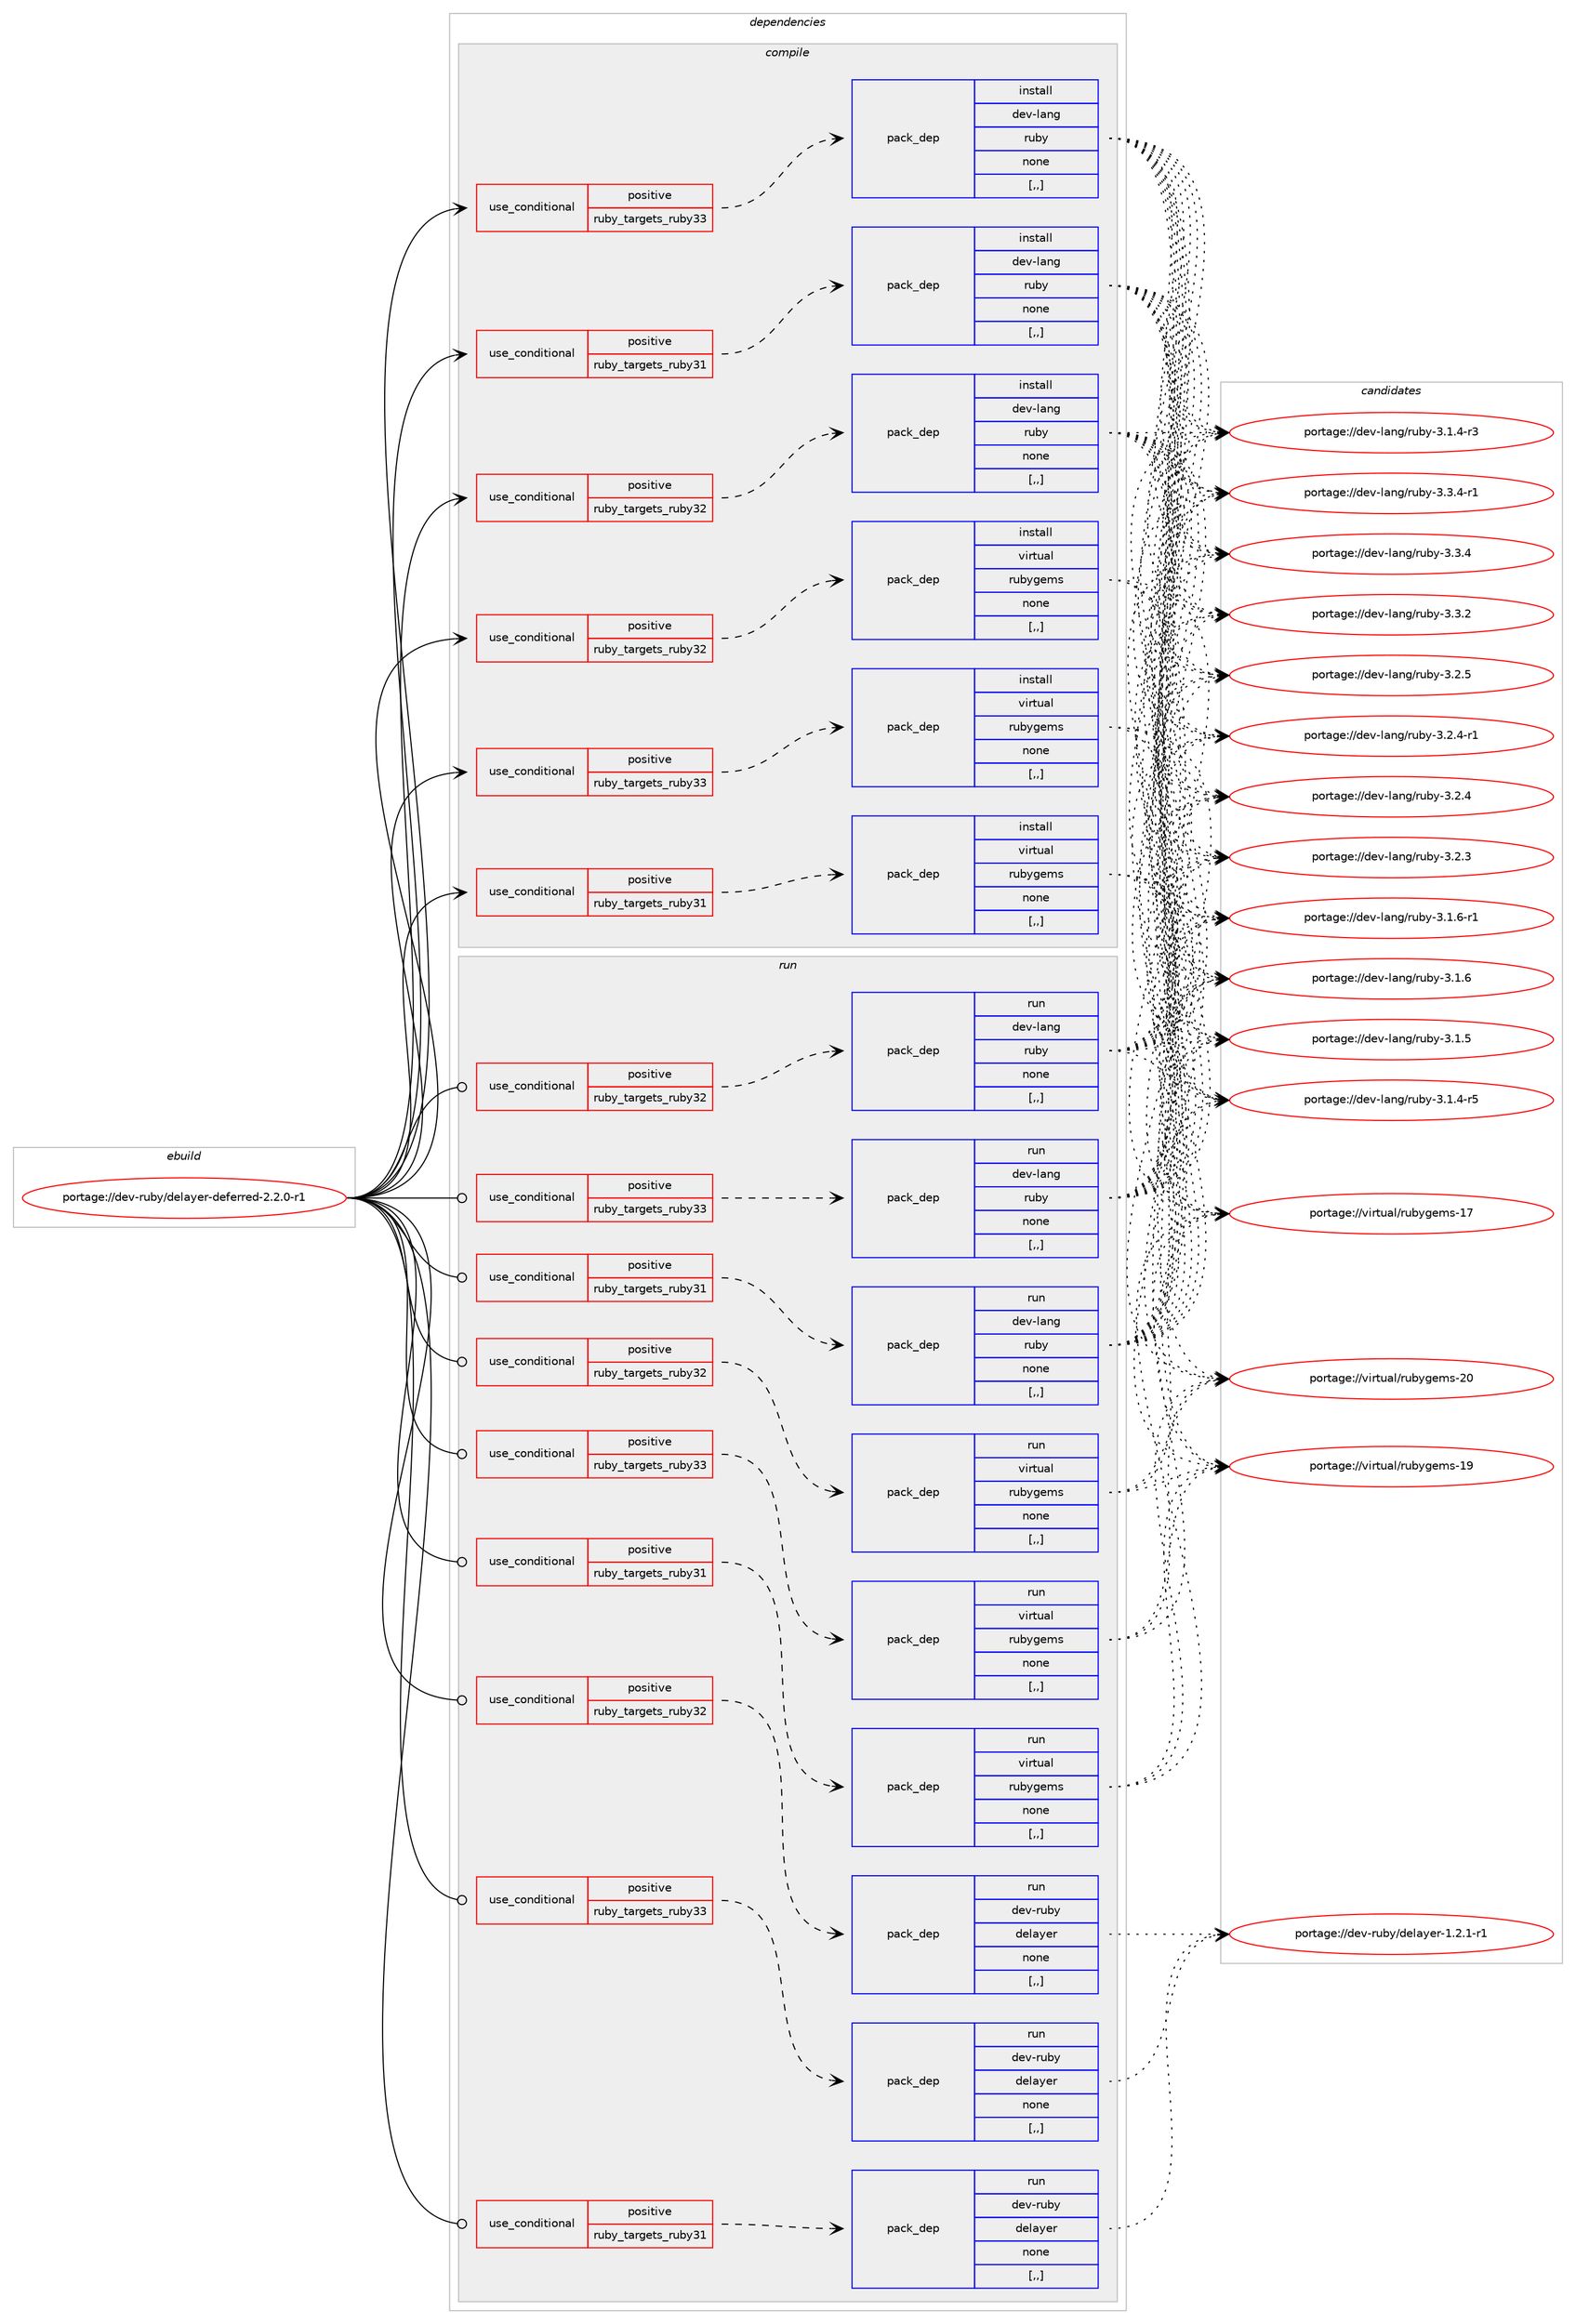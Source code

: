 digraph prolog {

# *************
# Graph options
# *************

newrank=true;
concentrate=true;
compound=true;
graph [rankdir=LR,fontname=Helvetica,fontsize=10,ranksep=1.5];#, ranksep=2.5, nodesep=0.2];
edge  [arrowhead=vee];
node  [fontname=Helvetica,fontsize=10];

# **********
# The ebuild
# **********

subgraph cluster_leftcol {
color=gray;
label=<<i>ebuild</i>>;
id [label="portage://dev-ruby/delayer-deferred-2.2.0-r1", color=red, width=4, href="../dev-ruby/delayer-deferred-2.2.0-r1.svg"];
}

# ****************
# The dependencies
# ****************

subgraph cluster_midcol {
color=gray;
label=<<i>dependencies</i>>;
subgraph cluster_compile {
fillcolor="#eeeeee";
style=filled;
label=<<i>compile</i>>;
subgraph cond46580 {
dependency181281 [label=<<TABLE BORDER="0" CELLBORDER="1" CELLSPACING="0" CELLPADDING="4"><TR><TD ROWSPAN="3" CELLPADDING="10">use_conditional</TD></TR><TR><TD>positive</TD></TR><TR><TD>ruby_targets_ruby31</TD></TR></TABLE>>, shape=none, color=red];
subgraph pack133403 {
dependency181282 [label=<<TABLE BORDER="0" CELLBORDER="1" CELLSPACING="0" CELLPADDING="4" WIDTH="220"><TR><TD ROWSPAN="6" CELLPADDING="30">pack_dep</TD></TR><TR><TD WIDTH="110">install</TD></TR><TR><TD>dev-lang</TD></TR><TR><TD>ruby</TD></TR><TR><TD>none</TD></TR><TR><TD>[,,]</TD></TR></TABLE>>, shape=none, color=blue];
}
dependency181281:e -> dependency181282:w [weight=20,style="dashed",arrowhead="vee"];
}
id:e -> dependency181281:w [weight=20,style="solid",arrowhead="vee"];
subgraph cond46581 {
dependency181283 [label=<<TABLE BORDER="0" CELLBORDER="1" CELLSPACING="0" CELLPADDING="4"><TR><TD ROWSPAN="3" CELLPADDING="10">use_conditional</TD></TR><TR><TD>positive</TD></TR><TR><TD>ruby_targets_ruby31</TD></TR></TABLE>>, shape=none, color=red];
subgraph pack133404 {
dependency181284 [label=<<TABLE BORDER="0" CELLBORDER="1" CELLSPACING="0" CELLPADDING="4" WIDTH="220"><TR><TD ROWSPAN="6" CELLPADDING="30">pack_dep</TD></TR><TR><TD WIDTH="110">install</TD></TR><TR><TD>virtual</TD></TR><TR><TD>rubygems</TD></TR><TR><TD>none</TD></TR><TR><TD>[,,]</TD></TR></TABLE>>, shape=none, color=blue];
}
dependency181283:e -> dependency181284:w [weight=20,style="dashed",arrowhead="vee"];
}
id:e -> dependency181283:w [weight=20,style="solid",arrowhead="vee"];
subgraph cond46582 {
dependency181285 [label=<<TABLE BORDER="0" CELLBORDER="1" CELLSPACING="0" CELLPADDING="4"><TR><TD ROWSPAN="3" CELLPADDING="10">use_conditional</TD></TR><TR><TD>positive</TD></TR><TR><TD>ruby_targets_ruby32</TD></TR></TABLE>>, shape=none, color=red];
subgraph pack133405 {
dependency181286 [label=<<TABLE BORDER="0" CELLBORDER="1" CELLSPACING="0" CELLPADDING="4" WIDTH="220"><TR><TD ROWSPAN="6" CELLPADDING="30">pack_dep</TD></TR><TR><TD WIDTH="110">install</TD></TR><TR><TD>dev-lang</TD></TR><TR><TD>ruby</TD></TR><TR><TD>none</TD></TR><TR><TD>[,,]</TD></TR></TABLE>>, shape=none, color=blue];
}
dependency181285:e -> dependency181286:w [weight=20,style="dashed",arrowhead="vee"];
}
id:e -> dependency181285:w [weight=20,style="solid",arrowhead="vee"];
subgraph cond46583 {
dependency181287 [label=<<TABLE BORDER="0" CELLBORDER="1" CELLSPACING="0" CELLPADDING="4"><TR><TD ROWSPAN="3" CELLPADDING="10">use_conditional</TD></TR><TR><TD>positive</TD></TR><TR><TD>ruby_targets_ruby32</TD></TR></TABLE>>, shape=none, color=red];
subgraph pack133406 {
dependency181288 [label=<<TABLE BORDER="0" CELLBORDER="1" CELLSPACING="0" CELLPADDING="4" WIDTH="220"><TR><TD ROWSPAN="6" CELLPADDING="30">pack_dep</TD></TR><TR><TD WIDTH="110">install</TD></TR><TR><TD>virtual</TD></TR><TR><TD>rubygems</TD></TR><TR><TD>none</TD></TR><TR><TD>[,,]</TD></TR></TABLE>>, shape=none, color=blue];
}
dependency181287:e -> dependency181288:w [weight=20,style="dashed",arrowhead="vee"];
}
id:e -> dependency181287:w [weight=20,style="solid",arrowhead="vee"];
subgraph cond46584 {
dependency181289 [label=<<TABLE BORDER="0" CELLBORDER="1" CELLSPACING="0" CELLPADDING="4"><TR><TD ROWSPAN="3" CELLPADDING="10">use_conditional</TD></TR><TR><TD>positive</TD></TR><TR><TD>ruby_targets_ruby33</TD></TR></TABLE>>, shape=none, color=red];
subgraph pack133407 {
dependency181290 [label=<<TABLE BORDER="0" CELLBORDER="1" CELLSPACING="0" CELLPADDING="4" WIDTH="220"><TR><TD ROWSPAN="6" CELLPADDING="30">pack_dep</TD></TR><TR><TD WIDTH="110">install</TD></TR><TR><TD>dev-lang</TD></TR><TR><TD>ruby</TD></TR><TR><TD>none</TD></TR><TR><TD>[,,]</TD></TR></TABLE>>, shape=none, color=blue];
}
dependency181289:e -> dependency181290:w [weight=20,style="dashed",arrowhead="vee"];
}
id:e -> dependency181289:w [weight=20,style="solid",arrowhead="vee"];
subgraph cond46585 {
dependency181291 [label=<<TABLE BORDER="0" CELLBORDER="1" CELLSPACING="0" CELLPADDING="4"><TR><TD ROWSPAN="3" CELLPADDING="10">use_conditional</TD></TR><TR><TD>positive</TD></TR><TR><TD>ruby_targets_ruby33</TD></TR></TABLE>>, shape=none, color=red];
subgraph pack133408 {
dependency181292 [label=<<TABLE BORDER="0" CELLBORDER="1" CELLSPACING="0" CELLPADDING="4" WIDTH="220"><TR><TD ROWSPAN="6" CELLPADDING="30">pack_dep</TD></TR><TR><TD WIDTH="110">install</TD></TR><TR><TD>virtual</TD></TR><TR><TD>rubygems</TD></TR><TR><TD>none</TD></TR><TR><TD>[,,]</TD></TR></TABLE>>, shape=none, color=blue];
}
dependency181291:e -> dependency181292:w [weight=20,style="dashed",arrowhead="vee"];
}
id:e -> dependency181291:w [weight=20,style="solid",arrowhead="vee"];
}
subgraph cluster_compileandrun {
fillcolor="#eeeeee";
style=filled;
label=<<i>compile and run</i>>;
}
subgraph cluster_run {
fillcolor="#eeeeee";
style=filled;
label=<<i>run</i>>;
subgraph cond46586 {
dependency181293 [label=<<TABLE BORDER="0" CELLBORDER="1" CELLSPACING="0" CELLPADDING="4"><TR><TD ROWSPAN="3" CELLPADDING="10">use_conditional</TD></TR><TR><TD>positive</TD></TR><TR><TD>ruby_targets_ruby31</TD></TR></TABLE>>, shape=none, color=red];
subgraph pack133409 {
dependency181294 [label=<<TABLE BORDER="0" CELLBORDER="1" CELLSPACING="0" CELLPADDING="4" WIDTH="220"><TR><TD ROWSPAN="6" CELLPADDING="30">pack_dep</TD></TR><TR><TD WIDTH="110">run</TD></TR><TR><TD>dev-lang</TD></TR><TR><TD>ruby</TD></TR><TR><TD>none</TD></TR><TR><TD>[,,]</TD></TR></TABLE>>, shape=none, color=blue];
}
dependency181293:e -> dependency181294:w [weight=20,style="dashed",arrowhead="vee"];
}
id:e -> dependency181293:w [weight=20,style="solid",arrowhead="odot"];
subgraph cond46587 {
dependency181295 [label=<<TABLE BORDER="0" CELLBORDER="1" CELLSPACING="0" CELLPADDING="4"><TR><TD ROWSPAN="3" CELLPADDING="10">use_conditional</TD></TR><TR><TD>positive</TD></TR><TR><TD>ruby_targets_ruby31</TD></TR></TABLE>>, shape=none, color=red];
subgraph pack133410 {
dependency181296 [label=<<TABLE BORDER="0" CELLBORDER="1" CELLSPACING="0" CELLPADDING="4" WIDTH="220"><TR><TD ROWSPAN="6" CELLPADDING="30">pack_dep</TD></TR><TR><TD WIDTH="110">run</TD></TR><TR><TD>dev-ruby</TD></TR><TR><TD>delayer</TD></TR><TR><TD>none</TD></TR><TR><TD>[,,]</TD></TR></TABLE>>, shape=none, color=blue];
}
dependency181295:e -> dependency181296:w [weight=20,style="dashed",arrowhead="vee"];
}
id:e -> dependency181295:w [weight=20,style="solid",arrowhead="odot"];
subgraph cond46588 {
dependency181297 [label=<<TABLE BORDER="0" CELLBORDER="1" CELLSPACING="0" CELLPADDING="4"><TR><TD ROWSPAN="3" CELLPADDING="10">use_conditional</TD></TR><TR><TD>positive</TD></TR><TR><TD>ruby_targets_ruby31</TD></TR></TABLE>>, shape=none, color=red];
subgraph pack133411 {
dependency181298 [label=<<TABLE BORDER="0" CELLBORDER="1" CELLSPACING="0" CELLPADDING="4" WIDTH="220"><TR><TD ROWSPAN="6" CELLPADDING="30">pack_dep</TD></TR><TR><TD WIDTH="110">run</TD></TR><TR><TD>virtual</TD></TR><TR><TD>rubygems</TD></TR><TR><TD>none</TD></TR><TR><TD>[,,]</TD></TR></TABLE>>, shape=none, color=blue];
}
dependency181297:e -> dependency181298:w [weight=20,style="dashed",arrowhead="vee"];
}
id:e -> dependency181297:w [weight=20,style="solid",arrowhead="odot"];
subgraph cond46589 {
dependency181299 [label=<<TABLE BORDER="0" CELLBORDER="1" CELLSPACING="0" CELLPADDING="4"><TR><TD ROWSPAN="3" CELLPADDING="10">use_conditional</TD></TR><TR><TD>positive</TD></TR><TR><TD>ruby_targets_ruby32</TD></TR></TABLE>>, shape=none, color=red];
subgraph pack133412 {
dependency181300 [label=<<TABLE BORDER="0" CELLBORDER="1" CELLSPACING="0" CELLPADDING="4" WIDTH="220"><TR><TD ROWSPAN="6" CELLPADDING="30">pack_dep</TD></TR><TR><TD WIDTH="110">run</TD></TR><TR><TD>dev-lang</TD></TR><TR><TD>ruby</TD></TR><TR><TD>none</TD></TR><TR><TD>[,,]</TD></TR></TABLE>>, shape=none, color=blue];
}
dependency181299:e -> dependency181300:w [weight=20,style="dashed",arrowhead="vee"];
}
id:e -> dependency181299:w [weight=20,style="solid",arrowhead="odot"];
subgraph cond46590 {
dependency181301 [label=<<TABLE BORDER="0" CELLBORDER="1" CELLSPACING="0" CELLPADDING="4"><TR><TD ROWSPAN="3" CELLPADDING="10">use_conditional</TD></TR><TR><TD>positive</TD></TR><TR><TD>ruby_targets_ruby32</TD></TR></TABLE>>, shape=none, color=red];
subgraph pack133413 {
dependency181302 [label=<<TABLE BORDER="0" CELLBORDER="1" CELLSPACING="0" CELLPADDING="4" WIDTH="220"><TR><TD ROWSPAN="6" CELLPADDING="30">pack_dep</TD></TR><TR><TD WIDTH="110">run</TD></TR><TR><TD>dev-ruby</TD></TR><TR><TD>delayer</TD></TR><TR><TD>none</TD></TR><TR><TD>[,,]</TD></TR></TABLE>>, shape=none, color=blue];
}
dependency181301:e -> dependency181302:w [weight=20,style="dashed",arrowhead="vee"];
}
id:e -> dependency181301:w [weight=20,style="solid",arrowhead="odot"];
subgraph cond46591 {
dependency181303 [label=<<TABLE BORDER="0" CELLBORDER="1" CELLSPACING="0" CELLPADDING="4"><TR><TD ROWSPAN="3" CELLPADDING="10">use_conditional</TD></TR><TR><TD>positive</TD></TR><TR><TD>ruby_targets_ruby32</TD></TR></TABLE>>, shape=none, color=red];
subgraph pack133414 {
dependency181304 [label=<<TABLE BORDER="0" CELLBORDER="1" CELLSPACING="0" CELLPADDING="4" WIDTH="220"><TR><TD ROWSPAN="6" CELLPADDING="30">pack_dep</TD></TR><TR><TD WIDTH="110">run</TD></TR><TR><TD>virtual</TD></TR><TR><TD>rubygems</TD></TR><TR><TD>none</TD></TR><TR><TD>[,,]</TD></TR></TABLE>>, shape=none, color=blue];
}
dependency181303:e -> dependency181304:w [weight=20,style="dashed",arrowhead="vee"];
}
id:e -> dependency181303:w [weight=20,style="solid",arrowhead="odot"];
subgraph cond46592 {
dependency181305 [label=<<TABLE BORDER="0" CELLBORDER="1" CELLSPACING="0" CELLPADDING="4"><TR><TD ROWSPAN="3" CELLPADDING="10">use_conditional</TD></TR><TR><TD>positive</TD></TR><TR><TD>ruby_targets_ruby33</TD></TR></TABLE>>, shape=none, color=red];
subgraph pack133415 {
dependency181306 [label=<<TABLE BORDER="0" CELLBORDER="1" CELLSPACING="0" CELLPADDING="4" WIDTH="220"><TR><TD ROWSPAN="6" CELLPADDING="30">pack_dep</TD></TR><TR><TD WIDTH="110">run</TD></TR><TR><TD>dev-lang</TD></TR><TR><TD>ruby</TD></TR><TR><TD>none</TD></TR><TR><TD>[,,]</TD></TR></TABLE>>, shape=none, color=blue];
}
dependency181305:e -> dependency181306:w [weight=20,style="dashed",arrowhead="vee"];
}
id:e -> dependency181305:w [weight=20,style="solid",arrowhead="odot"];
subgraph cond46593 {
dependency181307 [label=<<TABLE BORDER="0" CELLBORDER="1" CELLSPACING="0" CELLPADDING="4"><TR><TD ROWSPAN="3" CELLPADDING="10">use_conditional</TD></TR><TR><TD>positive</TD></TR><TR><TD>ruby_targets_ruby33</TD></TR></TABLE>>, shape=none, color=red];
subgraph pack133416 {
dependency181308 [label=<<TABLE BORDER="0" CELLBORDER="1" CELLSPACING="0" CELLPADDING="4" WIDTH="220"><TR><TD ROWSPAN="6" CELLPADDING="30">pack_dep</TD></TR><TR><TD WIDTH="110">run</TD></TR><TR><TD>dev-ruby</TD></TR><TR><TD>delayer</TD></TR><TR><TD>none</TD></TR><TR><TD>[,,]</TD></TR></TABLE>>, shape=none, color=blue];
}
dependency181307:e -> dependency181308:w [weight=20,style="dashed",arrowhead="vee"];
}
id:e -> dependency181307:w [weight=20,style="solid",arrowhead="odot"];
subgraph cond46594 {
dependency181309 [label=<<TABLE BORDER="0" CELLBORDER="1" CELLSPACING="0" CELLPADDING="4"><TR><TD ROWSPAN="3" CELLPADDING="10">use_conditional</TD></TR><TR><TD>positive</TD></TR><TR><TD>ruby_targets_ruby33</TD></TR></TABLE>>, shape=none, color=red];
subgraph pack133417 {
dependency181310 [label=<<TABLE BORDER="0" CELLBORDER="1" CELLSPACING="0" CELLPADDING="4" WIDTH="220"><TR><TD ROWSPAN="6" CELLPADDING="30">pack_dep</TD></TR><TR><TD WIDTH="110">run</TD></TR><TR><TD>virtual</TD></TR><TR><TD>rubygems</TD></TR><TR><TD>none</TD></TR><TR><TD>[,,]</TD></TR></TABLE>>, shape=none, color=blue];
}
dependency181309:e -> dependency181310:w [weight=20,style="dashed",arrowhead="vee"];
}
id:e -> dependency181309:w [weight=20,style="solid",arrowhead="odot"];
}
}

# **************
# The candidates
# **************

subgraph cluster_choices {
rank=same;
color=gray;
label=<<i>candidates</i>>;

subgraph choice133403 {
color=black;
nodesep=1;
choice100101118451089711010347114117981214551465146524511449 [label="portage://dev-lang/ruby-3.3.4-r1", color=red, width=4,href="../dev-lang/ruby-3.3.4-r1.svg"];
choice10010111845108971101034711411798121455146514652 [label="portage://dev-lang/ruby-3.3.4", color=red, width=4,href="../dev-lang/ruby-3.3.4.svg"];
choice10010111845108971101034711411798121455146514650 [label="portage://dev-lang/ruby-3.3.2", color=red, width=4,href="../dev-lang/ruby-3.3.2.svg"];
choice10010111845108971101034711411798121455146504653 [label="portage://dev-lang/ruby-3.2.5", color=red, width=4,href="../dev-lang/ruby-3.2.5.svg"];
choice100101118451089711010347114117981214551465046524511449 [label="portage://dev-lang/ruby-3.2.4-r1", color=red, width=4,href="../dev-lang/ruby-3.2.4-r1.svg"];
choice10010111845108971101034711411798121455146504652 [label="portage://dev-lang/ruby-3.2.4", color=red, width=4,href="../dev-lang/ruby-3.2.4.svg"];
choice10010111845108971101034711411798121455146504651 [label="portage://dev-lang/ruby-3.2.3", color=red, width=4,href="../dev-lang/ruby-3.2.3.svg"];
choice100101118451089711010347114117981214551464946544511449 [label="portage://dev-lang/ruby-3.1.6-r1", color=red, width=4,href="../dev-lang/ruby-3.1.6-r1.svg"];
choice10010111845108971101034711411798121455146494654 [label="portage://dev-lang/ruby-3.1.6", color=red, width=4,href="../dev-lang/ruby-3.1.6.svg"];
choice10010111845108971101034711411798121455146494653 [label="portage://dev-lang/ruby-3.1.5", color=red, width=4,href="../dev-lang/ruby-3.1.5.svg"];
choice100101118451089711010347114117981214551464946524511453 [label="portage://dev-lang/ruby-3.1.4-r5", color=red, width=4,href="../dev-lang/ruby-3.1.4-r5.svg"];
choice100101118451089711010347114117981214551464946524511451 [label="portage://dev-lang/ruby-3.1.4-r3", color=red, width=4,href="../dev-lang/ruby-3.1.4-r3.svg"];
dependency181282:e -> choice100101118451089711010347114117981214551465146524511449:w [style=dotted,weight="100"];
dependency181282:e -> choice10010111845108971101034711411798121455146514652:w [style=dotted,weight="100"];
dependency181282:e -> choice10010111845108971101034711411798121455146514650:w [style=dotted,weight="100"];
dependency181282:e -> choice10010111845108971101034711411798121455146504653:w [style=dotted,weight="100"];
dependency181282:e -> choice100101118451089711010347114117981214551465046524511449:w [style=dotted,weight="100"];
dependency181282:e -> choice10010111845108971101034711411798121455146504652:w [style=dotted,weight="100"];
dependency181282:e -> choice10010111845108971101034711411798121455146504651:w [style=dotted,weight="100"];
dependency181282:e -> choice100101118451089711010347114117981214551464946544511449:w [style=dotted,weight="100"];
dependency181282:e -> choice10010111845108971101034711411798121455146494654:w [style=dotted,weight="100"];
dependency181282:e -> choice10010111845108971101034711411798121455146494653:w [style=dotted,weight="100"];
dependency181282:e -> choice100101118451089711010347114117981214551464946524511453:w [style=dotted,weight="100"];
dependency181282:e -> choice100101118451089711010347114117981214551464946524511451:w [style=dotted,weight="100"];
}
subgraph choice133404 {
color=black;
nodesep=1;
choice118105114116117971084711411798121103101109115455048 [label="portage://virtual/rubygems-20", color=red, width=4,href="../virtual/rubygems-20.svg"];
choice118105114116117971084711411798121103101109115454957 [label="portage://virtual/rubygems-19", color=red, width=4,href="../virtual/rubygems-19.svg"];
choice118105114116117971084711411798121103101109115454955 [label="portage://virtual/rubygems-17", color=red, width=4,href="../virtual/rubygems-17.svg"];
dependency181284:e -> choice118105114116117971084711411798121103101109115455048:w [style=dotted,weight="100"];
dependency181284:e -> choice118105114116117971084711411798121103101109115454957:w [style=dotted,weight="100"];
dependency181284:e -> choice118105114116117971084711411798121103101109115454955:w [style=dotted,weight="100"];
}
subgraph choice133405 {
color=black;
nodesep=1;
choice100101118451089711010347114117981214551465146524511449 [label="portage://dev-lang/ruby-3.3.4-r1", color=red, width=4,href="../dev-lang/ruby-3.3.4-r1.svg"];
choice10010111845108971101034711411798121455146514652 [label="portage://dev-lang/ruby-3.3.4", color=red, width=4,href="../dev-lang/ruby-3.3.4.svg"];
choice10010111845108971101034711411798121455146514650 [label="portage://dev-lang/ruby-3.3.2", color=red, width=4,href="../dev-lang/ruby-3.3.2.svg"];
choice10010111845108971101034711411798121455146504653 [label="portage://dev-lang/ruby-3.2.5", color=red, width=4,href="../dev-lang/ruby-3.2.5.svg"];
choice100101118451089711010347114117981214551465046524511449 [label="portage://dev-lang/ruby-3.2.4-r1", color=red, width=4,href="../dev-lang/ruby-3.2.4-r1.svg"];
choice10010111845108971101034711411798121455146504652 [label="portage://dev-lang/ruby-3.2.4", color=red, width=4,href="../dev-lang/ruby-3.2.4.svg"];
choice10010111845108971101034711411798121455146504651 [label="portage://dev-lang/ruby-3.2.3", color=red, width=4,href="../dev-lang/ruby-3.2.3.svg"];
choice100101118451089711010347114117981214551464946544511449 [label="portage://dev-lang/ruby-3.1.6-r1", color=red, width=4,href="../dev-lang/ruby-3.1.6-r1.svg"];
choice10010111845108971101034711411798121455146494654 [label="portage://dev-lang/ruby-3.1.6", color=red, width=4,href="../dev-lang/ruby-3.1.6.svg"];
choice10010111845108971101034711411798121455146494653 [label="portage://dev-lang/ruby-3.1.5", color=red, width=4,href="../dev-lang/ruby-3.1.5.svg"];
choice100101118451089711010347114117981214551464946524511453 [label="portage://dev-lang/ruby-3.1.4-r5", color=red, width=4,href="../dev-lang/ruby-3.1.4-r5.svg"];
choice100101118451089711010347114117981214551464946524511451 [label="portage://dev-lang/ruby-3.1.4-r3", color=red, width=4,href="../dev-lang/ruby-3.1.4-r3.svg"];
dependency181286:e -> choice100101118451089711010347114117981214551465146524511449:w [style=dotted,weight="100"];
dependency181286:e -> choice10010111845108971101034711411798121455146514652:w [style=dotted,weight="100"];
dependency181286:e -> choice10010111845108971101034711411798121455146514650:w [style=dotted,weight="100"];
dependency181286:e -> choice10010111845108971101034711411798121455146504653:w [style=dotted,weight="100"];
dependency181286:e -> choice100101118451089711010347114117981214551465046524511449:w [style=dotted,weight="100"];
dependency181286:e -> choice10010111845108971101034711411798121455146504652:w [style=dotted,weight="100"];
dependency181286:e -> choice10010111845108971101034711411798121455146504651:w [style=dotted,weight="100"];
dependency181286:e -> choice100101118451089711010347114117981214551464946544511449:w [style=dotted,weight="100"];
dependency181286:e -> choice10010111845108971101034711411798121455146494654:w [style=dotted,weight="100"];
dependency181286:e -> choice10010111845108971101034711411798121455146494653:w [style=dotted,weight="100"];
dependency181286:e -> choice100101118451089711010347114117981214551464946524511453:w [style=dotted,weight="100"];
dependency181286:e -> choice100101118451089711010347114117981214551464946524511451:w [style=dotted,weight="100"];
}
subgraph choice133406 {
color=black;
nodesep=1;
choice118105114116117971084711411798121103101109115455048 [label="portage://virtual/rubygems-20", color=red, width=4,href="../virtual/rubygems-20.svg"];
choice118105114116117971084711411798121103101109115454957 [label="portage://virtual/rubygems-19", color=red, width=4,href="../virtual/rubygems-19.svg"];
choice118105114116117971084711411798121103101109115454955 [label="portage://virtual/rubygems-17", color=red, width=4,href="../virtual/rubygems-17.svg"];
dependency181288:e -> choice118105114116117971084711411798121103101109115455048:w [style=dotted,weight="100"];
dependency181288:e -> choice118105114116117971084711411798121103101109115454957:w [style=dotted,weight="100"];
dependency181288:e -> choice118105114116117971084711411798121103101109115454955:w [style=dotted,weight="100"];
}
subgraph choice133407 {
color=black;
nodesep=1;
choice100101118451089711010347114117981214551465146524511449 [label="portage://dev-lang/ruby-3.3.4-r1", color=red, width=4,href="../dev-lang/ruby-3.3.4-r1.svg"];
choice10010111845108971101034711411798121455146514652 [label="portage://dev-lang/ruby-3.3.4", color=red, width=4,href="../dev-lang/ruby-3.3.4.svg"];
choice10010111845108971101034711411798121455146514650 [label="portage://dev-lang/ruby-3.3.2", color=red, width=4,href="../dev-lang/ruby-3.3.2.svg"];
choice10010111845108971101034711411798121455146504653 [label="portage://dev-lang/ruby-3.2.5", color=red, width=4,href="../dev-lang/ruby-3.2.5.svg"];
choice100101118451089711010347114117981214551465046524511449 [label="portage://dev-lang/ruby-3.2.4-r1", color=red, width=4,href="../dev-lang/ruby-3.2.4-r1.svg"];
choice10010111845108971101034711411798121455146504652 [label="portage://dev-lang/ruby-3.2.4", color=red, width=4,href="../dev-lang/ruby-3.2.4.svg"];
choice10010111845108971101034711411798121455146504651 [label="portage://dev-lang/ruby-3.2.3", color=red, width=4,href="../dev-lang/ruby-3.2.3.svg"];
choice100101118451089711010347114117981214551464946544511449 [label="portage://dev-lang/ruby-3.1.6-r1", color=red, width=4,href="../dev-lang/ruby-3.1.6-r1.svg"];
choice10010111845108971101034711411798121455146494654 [label="portage://dev-lang/ruby-3.1.6", color=red, width=4,href="../dev-lang/ruby-3.1.6.svg"];
choice10010111845108971101034711411798121455146494653 [label="portage://dev-lang/ruby-3.1.5", color=red, width=4,href="../dev-lang/ruby-3.1.5.svg"];
choice100101118451089711010347114117981214551464946524511453 [label="portage://dev-lang/ruby-3.1.4-r5", color=red, width=4,href="../dev-lang/ruby-3.1.4-r5.svg"];
choice100101118451089711010347114117981214551464946524511451 [label="portage://dev-lang/ruby-3.1.4-r3", color=red, width=4,href="../dev-lang/ruby-3.1.4-r3.svg"];
dependency181290:e -> choice100101118451089711010347114117981214551465146524511449:w [style=dotted,weight="100"];
dependency181290:e -> choice10010111845108971101034711411798121455146514652:w [style=dotted,weight="100"];
dependency181290:e -> choice10010111845108971101034711411798121455146514650:w [style=dotted,weight="100"];
dependency181290:e -> choice10010111845108971101034711411798121455146504653:w [style=dotted,weight="100"];
dependency181290:e -> choice100101118451089711010347114117981214551465046524511449:w [style=dotted,weight="100"];
dependency181290:e -> choice10010111845108971101034711411798121455146504652:w [style=dotted,weight="100"];
dependency181290:e -> choice10010111845108971101034711411798121455146504651:w [style=dotted,weight="100"];
dependency181290:e -> choice100101118451089711010347114117981214551464946544511449:w [style=dotted,weight="100"];
dependency181290:e -> choice10010111845108971101034711411798121455146494654:w [style=dotted,weight="100"];
dependency181290:e -> choice10010111845108971101034711411798121455146494653:w [style=dotted,weight="100"];
dependency181290:e -> choice100101118451089711010347114117981214551464946524511453:w [style=dotted,weight="100"];
dependency181290:e -> choice100101118451089711010347114117981214551464946524511451:w [style=dotted,weight="100"];
}
subgraph choice133408 {
color=black;
nodesep=1;
choice118105114116117971084711411798121103101109115455048 [label="portage://virtual/rubygems-20", color=red, width=4,href="../virtual/rubygems-20.svg"];
choice118105114116117971084711411798121103101109115454957 [label="portage://virtual/rubygems-19", color=red, width=4,href="../virtual/rubygems-19.svg"];
choice118105114116117971084711411798121103101109115454955 [label="portage://virtual/rubygems-17", color=red, width=4,href="../virtual/rubygems-17.svg"];
dependency181292:e -> choice118105114116117971084711411798121103101109115455048:w [style=dotted,weight="100"];
dependency181292:e -> choice118105114116117971084711411798121103101109115454957:w [style=dotted,weight="100"];
dependency181292:e -> choice118105114116117971084711411798121103101109115454955:w [style=dotted,weight="100"];
}
subgraph choice133409 {
color=black;
nodesep=1;
choice100101118451089711010347114117981214551465146524511449 [label="portage://dev-lang/ruby-3.3.4-r1", color=red, width=4,href="../dev-lang/ruby-3.3.4-r1.svg"];
choice10010111845108971101034711411798121455146514652 [label="portage://dev-lang/ruby-3.3.4", color=red, width=4,href="../dev-lang/ruby-3.3.4.svg"];
choice10010111845108971101034711411798121455146514650 [label="portage://dev-lang/ruby-3.3.2", color=red, width=4,href="../dev-lang/ruby-3.3.2.svg"];
choice10010111845108971101034711411798121455146504653 [label="portage://dev-lang/ruby-3.2.5", color=red, width=4,href="../dev-lang/ruby-3.2.5.svg"];
choice100101118451089711010347114117981214551465046524511449 [label="portage://dev-lang/ruby-3.2.4-r1", color=red, width=4,href="../dev-lang/ruby-3.2.4-r1.svg"];
choice10010111845108971101034711411798121455146504652 [label="portage://dev-lang/ruby-3.2.4", color=red, width=4,href="../dev-lang/ruby-3.2.4.svg"];
choice10010111845108971101034711411798121455146504651 [label="portage://dev-lang/ruby-3.2.3", color=red, width=4,href="../dev-lang/ruby-3.2.3.svg"];
choice100101118451089711010347114117981214551464946544511449 [label="portage://dev-lang/ruby-3.1.6-r1", color=red, width=4,href="../dev-lang/ruby-3.1.6-r1.svg"];
choice10010111845108971101034711411798121455146494654 [label="portage://dev-lang/ruby-3.1.6", color=red, width=4,href="../dev-lang/ruby-3.1.6.svg"];
choice10010111845108971101034711411798121455146494653 [label="portage://dev-lang/ruby-3.1.5", color=red, width=4,href="../dev-lang/ruby-3.1.5.svg"];
choice100101118451089711010347114117981214551464946524511453 [label="portage://dev-lang/ruby-3.1.4-r5", color=red, width=4,href="../dev-lang/ruby-3.1.4-r5.svg"];
choice100101118451089711010347114117981214551464946524511451 [label="portage://dev-lang/ruby-3.1.4-r3", color=red, width=4,href="../dev-lang/ruby-3.1.4-r3.svg"];
dependency181294:e -> choice100101118451089711010347114117981214551465146524511449:w [style=dotted,weight="100"];
dependency181294:e -> choice10010111845108971101034711411798121455146514652:w [style=dotted,weight="100"];
dependency181294:e -> choice10010111845108971101034711411798121455146514650:w [style=dotted,weight="100"];
dependency181294:e -> choice10010111845108971101034711411798121455146504653:w [style=dotted,weight="100"];
dependency181294:e -> choice100101118451089711010347114117981214551465046524511449:w [style=dotted,weight="100"];
dependency181294:e -> choice10010111845108971101034711411798121455146504652:w [style=dotted,weight="100"];
dependency181294:e -> choice10010111845108971101034711411798121455146504651:w [style=dotted,weight="100"];
dependency181294:e -> choice100101118451089711010347114117981214551464946544511449:w [style=dotted,weight="100"];
dependency181294:e -> choice10010111845108971101034711411798121455146494654:w [style=dotted,weight="100"];
dependency181294:e -> choice10010111845108971101034711411798121455146494653:w [style=dotted,weight="100"];
dependency181294:e -> choice100101118451089711010347114117981214551464946524511453:w [style=dotted,weight="100"];
dependency181294:e -> choice100101118451089711010347114117981214551464946524511451:w [style=dotted,weight="100"];
}
subgraph choice133410 {
color=black;
nodesep=1;
choice100101118451141179812147100101108971211011144549465046494511449 [label="portage://dev-ruby/delayer-1.2.1-r1", color=red, width=4,href="../dev-ruby/delayer-1.2.1-r1.svg"];
dependency181296:e -> choice100101118451141179812147100101108971211011144549465046494511449:w [style=dotted,weight="100"];
}
subgraph choice133411 {
color=black;
nodesep=1;
choice118105114116117971084711411798121103101109115455048 [label="portage://virtual/rubygems-20", color=red, width=4,href="../virtual/rubygems-20.svg"];
choice118105114116117971084711411798121103101109115454957 [label="portage://virtual/rubygems-19", color=red, width=4,href="../virtual/rubygems-19.svg"];
choice118105114116117971084711411798121103101109115454955 [label="portage://virtual/rubygems-17", color=red, width=4,href="../virtual/rubygems-17.svg"];
dependency181298:e -> choice118105114116117971084711411798121103101109115455048:w [style=dotted,weight="100"];
dependency181298:e -> choice118105114116117971084711411798121103101109115454957:w [style=dotted,weight="100"];
dependency181298:e -> choice118105114116117971084711411798121103101109115454955:w [style=dotted,weight="100"];
}
subgraph choice133412 {
color=black;
nodesep=1;
choice100101118451089711010347114117981214551465146524511449 [label="portage://dev-lang/ruby-3.3.4-r1", color=red, width=4,href="../dev-lang/ruby-3.3.4-r1.svg"];
choice10010111845108971101034711411798121455146514652 [label="portage://dev-lang/ruby-3.3.4", color=red, width=4,href="../dev-lang/ruby-3.3.4.svg"];
choice10010111845108971101034711411798121455146514650 [label="portage://dev-lang/ruby-3.3.2", color=red, width=4,href="../dev-lang/ruby-3.3.2.svg"];
choice10010111845108971101034711411798121455146504653 [label="portage://dev-lang/ruby-3.2.5", color=red, width=4,href="../dev-lang/ruby-3.2.5.svg"];
choice100101118451089711010347114117981214551465046524511449 [label="portage://dev-lang/ruby-3.2.4-r1", color=red, width=4,href="../dev-lang/ruby-3.2.4-r1.svg"];
choice10010111845108971101034711411798121455146504652 [label="portage://dev-lang/ruby-3.2.4", color=red, width=4,href="../dev-lang/ruby-3.2.4.svg"];
choice10010111845108971101034711411798121455146504651 [label="portage://dev-lang/ruby-3.2.3", color=red, width=4,href="../dev-lang/ruby-3.2.3.svg"];
choice100101118451089711010347114117981214551464946544511449 [label="portage://dev-lang/ruby-3.1.6-r1", color=red, width=4,href="../dev-lang/ruby-3.1.6-r1.svg"];
choice10010111845108971101034711411798121455146494654 [label="portage://dev-lang/ruby-3.1.6", color=red, width=4,href="../dev-lang/ruby-3.1.6.svg"];
choice10010111845108971101034711411798121455146494653 [label="portage://dev-lang/ruby-3.1.5", color=red, width=4,href="../dev-lang/ruby-3.1.5.svg"];
choice100101118451089711010347114117981214551464946524511453 [label="portage://dev-lang/ruby-3.1.4-r5", color=red, width=4,href="../dev-lang/ruby-3.1.4-r5.svg"];
choice100101118451089711010347114117981214551464946524511451 [label="portage://dev-lang/ruby-3.1.4-r3", color=red, width=4,href="../dev-lang/ruby-3.1.4-r3.svg"];
dependency181300:e -> choice100101118451089711010347114117981214551465146524511449:w [style=dotted,weight="100"];
dependency181300:e -> choice10010111845108971101034711411798121455146514652:w [style=dotted,weight="100"];
dependency181300:e -> choice10010111845108971101034711411798121455146514650:w [style=dotted,weight="100"];
dependency181300:e -> choice10010111845108971101034711411798121455146504653:w [style=dotted,weight="100"];
dependency181300:e -> choice100101118451089711010347114117981214551465046524511449:w [style=dotted,weight="100"];
dependency181300:e -> choice10010111845108971101034711411798121455146504652:w [style=dotted,weight="100"];
dependency181300:e -> choice10010111845108971101034711411798121455146504651:w [style=dotted,weight="100"];
dependency181300:e -> choice100101118451089711010347114117981214551464946544511449:w [style=dotted,weight="100"];
dependency181300:e -> choice10010111845108971101034711411798121455146494654:w [style=dotted,weight="100"];
dependency181300:e -> choice10010111845108971101034711411798121455146494653:w [style=dotted,weight="100"];
dependency181300:e -> choice100101118451089711010347114117981214551464946524511453:w [style=dotted,weight="100"];
dependency181300:e -> choice100101118451089711010347114117981214551464946524511451:w [style=dotted,weight="100"];
}
subgraph choice133413 {
color=black;
nodesep=1;
choice100101118451141179812147100101108971211011144549465046494511449 [label="portage://dev-ruby/delayer-1.2.1-r1", color=red, width=4,href="../dev-ruby/delayer-1.2.1-r1.svg"];
dependency181302:e -> choice100101118451141179812147100101108971211011144549465046494511449:w [style=dotted,weight="100"];
}
subgraph choice133414 {
color=black;
nodesep=1;
choice118105114116117971084711411798121103101109115455048 [label="portage://virtual/rubygems-20", color=red, width=4,href="../virtual/rubygems-20.svg"];
choice118105114116117971084711411798121103101109115454957 [label="portage://virtual/rubygems-19", color=red, width=4,href="../virtual/rubygems-19.svg"];
choice118105114116117971084711411798121103101109115454955 [label="portage://virtual/rubygems-17", color=red, width=4,href="../virtual/rubygems-17.svg"];
dependency181304:e -> choice118105114116117971084711411798121103101109115455048:w [style=dotted,weight="100"];
dependency181304:e -> choice118105114116117971084711411798121103101109115454957:w [style=dotted,weight="100"];
dependency181304:e -> choice118105114116117971084711411798121103101109115454955:w [style=dotted,weight="100"];
}
subgraph choice133415 {
color=black;
nodesep=1;
choice100101118451089711010347114117981214551465146524511449 [label="portage://dev-lang/ruby-3.3.4-r1", color=red, width=4,href="../dev-lang/ruby-3.3.4-r1.svg"];
choice10010111845108971101034711411798121455146514652 [label="portage://dev-lang/ruby-3.3.4", color=red, width=4,href="../dev-lang/ruby-3.3.4.svg"];
choice10010111845108971101034711411798121455146514650 [label="portage://dev-lang/ruby-3.3.2", color=red, width=4,href="../dev-lang/ruby-3.3.2.svg"];
choice10010111845108971101034711411798121455146504653 [label="portage://dev-lang/ruby-3.2.5", color=red, width=4,href="../dev-lang/ruby-3.2.5.svg"];
choice100101118451089711010347114117981214551465046524511449 [label="portage://dev-lang/ruby-3.2.4-r1", color=red, width=4,href="../dev-lang/ruby-3.2.4-r1.svg"];
choice10010111845108971101034711411798121455146504652 [label="portage://dev-lang/ruby-3.2.4", color=red, width=4,href="../dev-lang/ruby-3.2.4.svg"];
choice10010111845108971101034711411798121455146504651 [label="portage://dev-lang/ruby-3.2.3", color=red, width=4,href="../dev-lang/ruby-3.2.3.svg"];
choice100101118451089711010347114117981214551464946544511449 [label="portage://dev-lang/ruby-3.1.6-r1", color=red, width=4,href="../dev-lang/ruby-3.1.6-r1.svg"];
choice10010111845108971101034711411798121455146494654 [label="portage://dev-lang/ruby-3.1.6", color=red, width=4,href="../dev-lang/ruby-3.1.6.svg"];
choice10010111845108971101034711411798121455146494653 [label="portage://dev-lang/ruby-3.1.5", color=red, width=4,href="../dev-lang/ruby-3.1.5.svg"];
choice100101118451089711010347114117981214551464946524511453 [label="portage://dev-lang/ruby-3.1.4-r5", color=red, width=4,href="../dev-lang/ruby-3.1.4-r5.svg"];
choice100101118451089711010347114117981214551464946524511451 [label="portage://dev-lang/ruby-3.1.4-r3", color=red, width=4,href="../dev-lang/ruby-3.1.4-r3.svg"];
dependency181306:e -> choice100101118451089711010347114117981214551465146524511449:w [style=dotted,weight="100"];
dependency181306:e -> choice10010111845108971101034711411798121455146514652:w [style=dotted,weight="100"];
dependency181306:e -> choice10010111845108971101034711411798121455146514650:w [style=dotted,weight="100"];
dependency181306:e -> choice10010111845108971101034711411798121455146504653:w [style=dotted,weight="100"];
dependency181306:e -> choice100101118451089711010347114117981214551465046524511449:w [style=dotted,weight="100"];
dependency181306:e -> choice10010111845108971101034711411798121455146504652:w [style=dotted,weight="100"];
dependency181306:e -> choice10010111845108971101034711411798121455146504651:w [style=dotted,weight="100"];
dependency181306:e -> choice100101118451089711010347114117981214551464946544511449:w [style=dotted,weight="100"];
dependency181306:e -> choice10010111845108971101034711411798121455146494654:w [style=dotted,weight="100"];
dependency181306:e -> choice10010111845108971101034711411798121455146494653:w [style=dotted,weight="100"];
dependency181306:e -> choice100101118451089711010347114117981214551464946524511453:w [style=dotted,weight="100"];
dependency181306:e -> choice100101118451089711010347114117981214551464946524511451:w [style=dotted,weight="100"];
}
subgraph choice133416 {
color=black;
nodesep=1;
choice100101118451141179812147100101108971211011144549465046494511449 [label="portage://dev-ruby/delayer-1.2.1-r1", color=red, width=4,href="../dev-ruby/delayer-1.2.1-r1.svg"];
dependency181308:e -> choice100101118451141179812147100101108971211011144549465046494511449:w [style=dotted,weight="100"];
}
subgraph choice133417 {
color=black;
nodesep=1;
choice118105114116117971084711411798121103101109115455048 [label="portage://virtual/rubygems-20", color=red, width=4,href="../virtual/rubygems-20.svg"];
choice118105114116117971084711411798121103101109115454957 [label="portage://virtual/rubygems-19", color=red, width=4,href="../virtual/rubygems-19.svg"];
choice118105114116117971084711411798121103101109115454955 [label="portage://virtual/rubygems-17", color=red, width=4,href="../virtual/rubygems-17.svg"];
dependency181310:e -> choice118105114116117971084711411798121103101109115455048:w [style=dotted,weight="100"];
dependency181310:e -> choice118105114116117971084711411798121103101109115454957:w [style=dotted,weight="100"];
dependency181310:e -> choice118105114116117971084711411798121103101109115454955:w [style=dotted,weight="100"];
}
}

}
